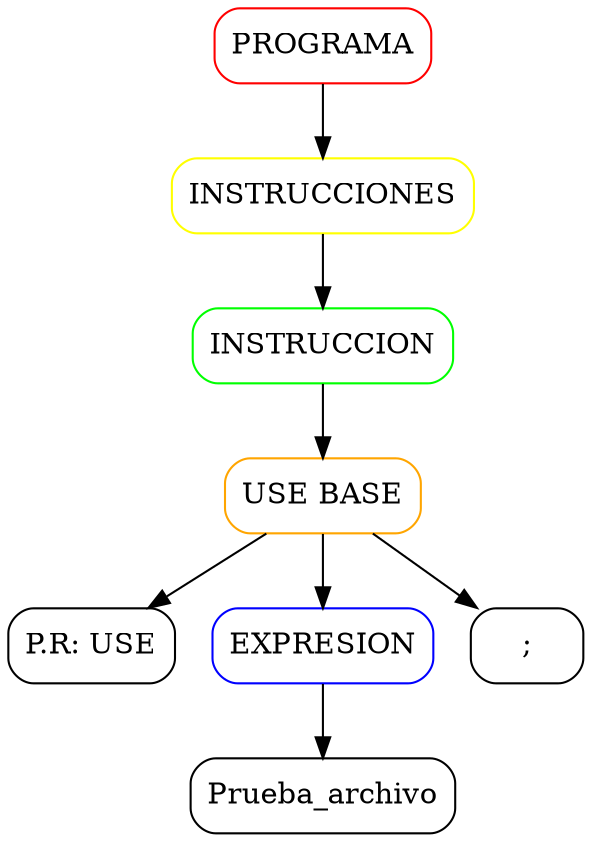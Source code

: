 digraph AST {
node [shape=box, style=rounded];
n1311828114[label="PROGRAMA" color="red"];
n4879825221[label="INSTRUCCIONES" color="yellow"];
n7590169795[label="INSTRUCCION" color="green"];
n4552513416[label="USE BASE" color="orange"];
n9856274062[label="P.R: USE" color="black"];
n4552513416 -> n9856274062; 
n7559145301[label="EXPRESION" color="blue"];
n5001575621[label="Prueba_archivo" color="black"];
n7559145301 -> n5001575621; 
n4552513416 -> n7559145301; 
n7400229006[label=";" color="black"];
n4552513416 -> n7400229006; 
n7590169795 -> n4552513416; 
n4879825221 -> n7590169795; 
n1311828114 -> n4879825221; 
}
